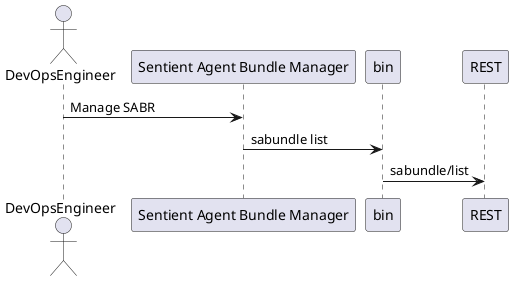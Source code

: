 @startuml


actor "DevOpsEngineer" as devops




devops -> "Sentient Agent Bundle Manager": Manage SABR
"Sentient Agent Bundle Manager" -> bin: sabundle list
bin -> REST: sabundle/list



@enduml


